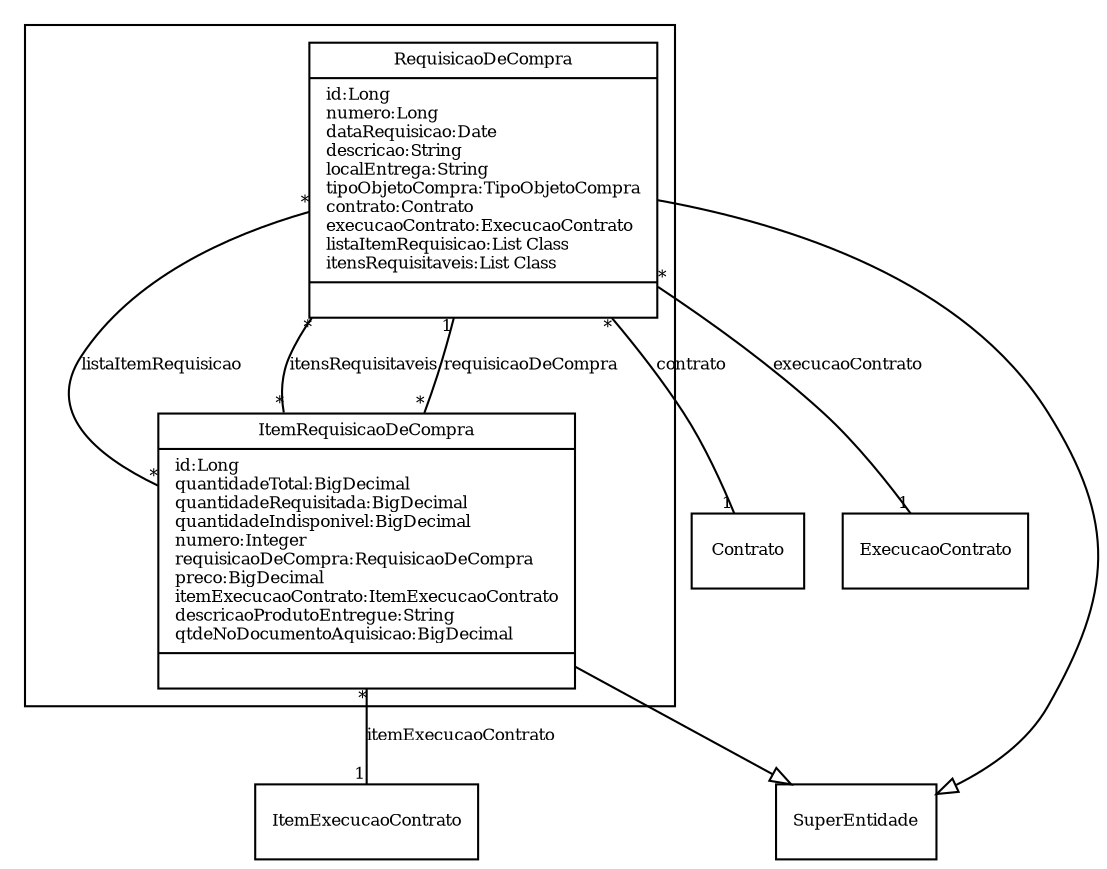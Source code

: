 digraph G{
fontname = "Times-Roman"
fontsize = 8

node [
        fontname = "Times-Roman"
        fontsize = 8
        shape = "record"
]

edge [
        fontname = "Times-Roman"
        fontsize = 8
]

subgraph clusterREQUISICAO_DE_COMPRAS
{
RequisicaoDeCompra [label = "{RequisicaoDeCompra|id:Long\lnumero:Long\ldataRequisicao:Date\ldescricao:String\llocalEntrega:String\ltipoObjetoCompra:TipoObjetoCompra\lcontrato:Contrato\lexecucaoContrato:ExecucaoContrato\llistaItemRequisicao:List Class\litensRequisitaveis:List Class\l|\l}"]
ItemRequisicaoDeCompra [label = "{ItemRequisicaoDeCompra|id:Long\lquantidadeTotal:BigDecimal\lquantidadeRequisitada:BigDecimal\lquantidadeIndisponivel:BigDecimal\lnumero:Integer\lrequisicaoDeCompra:RequisicaoDeCompra\lpreco:BigDecimal\litemExecucaoContrato:ItemExecucaoContrato\ldescricaoProdutoEntregue:String\lqtdeNoDocumentoAquisicao:BigDecimal\l|\l}"]
}
edge [arrowhead = "none" headlabel = "1" taillabel = "*"] RequisicaoDeCompra -> Contrato [label = "contrato"]
edge [arrowhead = "none" headlabel = "1" taillabel = "*"] RequisicaoDeCompra -> ExecucaoContrato [label = "execucaoContrato"]
edge [arrowhead = "none" headlabel = "*" taillabel = "*"] RequisicaoDeCompra -> ItemRequisicaoDeCompra [label = "listaItemRequisicao"]
edge [arrowhead = "none" headlabel = "*" taillabel = "*"] RequisicaoDeCompra -> ItemRequisicaoDeCompra [label = "itensRequisitaveis"]
edge [ arrowhead = "empty" headlabel = "" taillabel = ""] RequisicaoDeCompra -> SuperEntidade
edge [arrowhead = "none" headlabel = "1" taillabel = "*"] ItemRequisicaoDeCompra -> RequisicaoDeCompra [label = "requisicaoDeCompra"]
edge [arrowhead = "none" headlabel = "1" taillabel = "*"] ItemRequisicaoDeCompra -> ItemExecucaoContrato [label = "itemExecucaoContrato"]
edge [ arrowhead = "empty" headlabel = "" taillabel = ""] ItemRequisicaoDeCompra -> SuperEntidade
}

